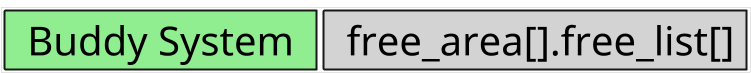 @startuml

scale 1/5
skinparam Component {
    FontSize 200
    BackgroundColor SkyBlue
    BorderThickness 10
    Style rectangle
}

skinparam Rectangle {
    FontSize 200
    BackgroundColor transparent
    BorderThickness 0
}

skinparam Note {
    FontSize 200
    BackgroundColor transparent
    BorderThickness 0
}

rectangle {
    component "  Buddy System  " as c1 #LightGreen
    component "  free_area[].free_list[] " as c2 #LightGrey

    c1-right[hidden]-c2
}

@enduml